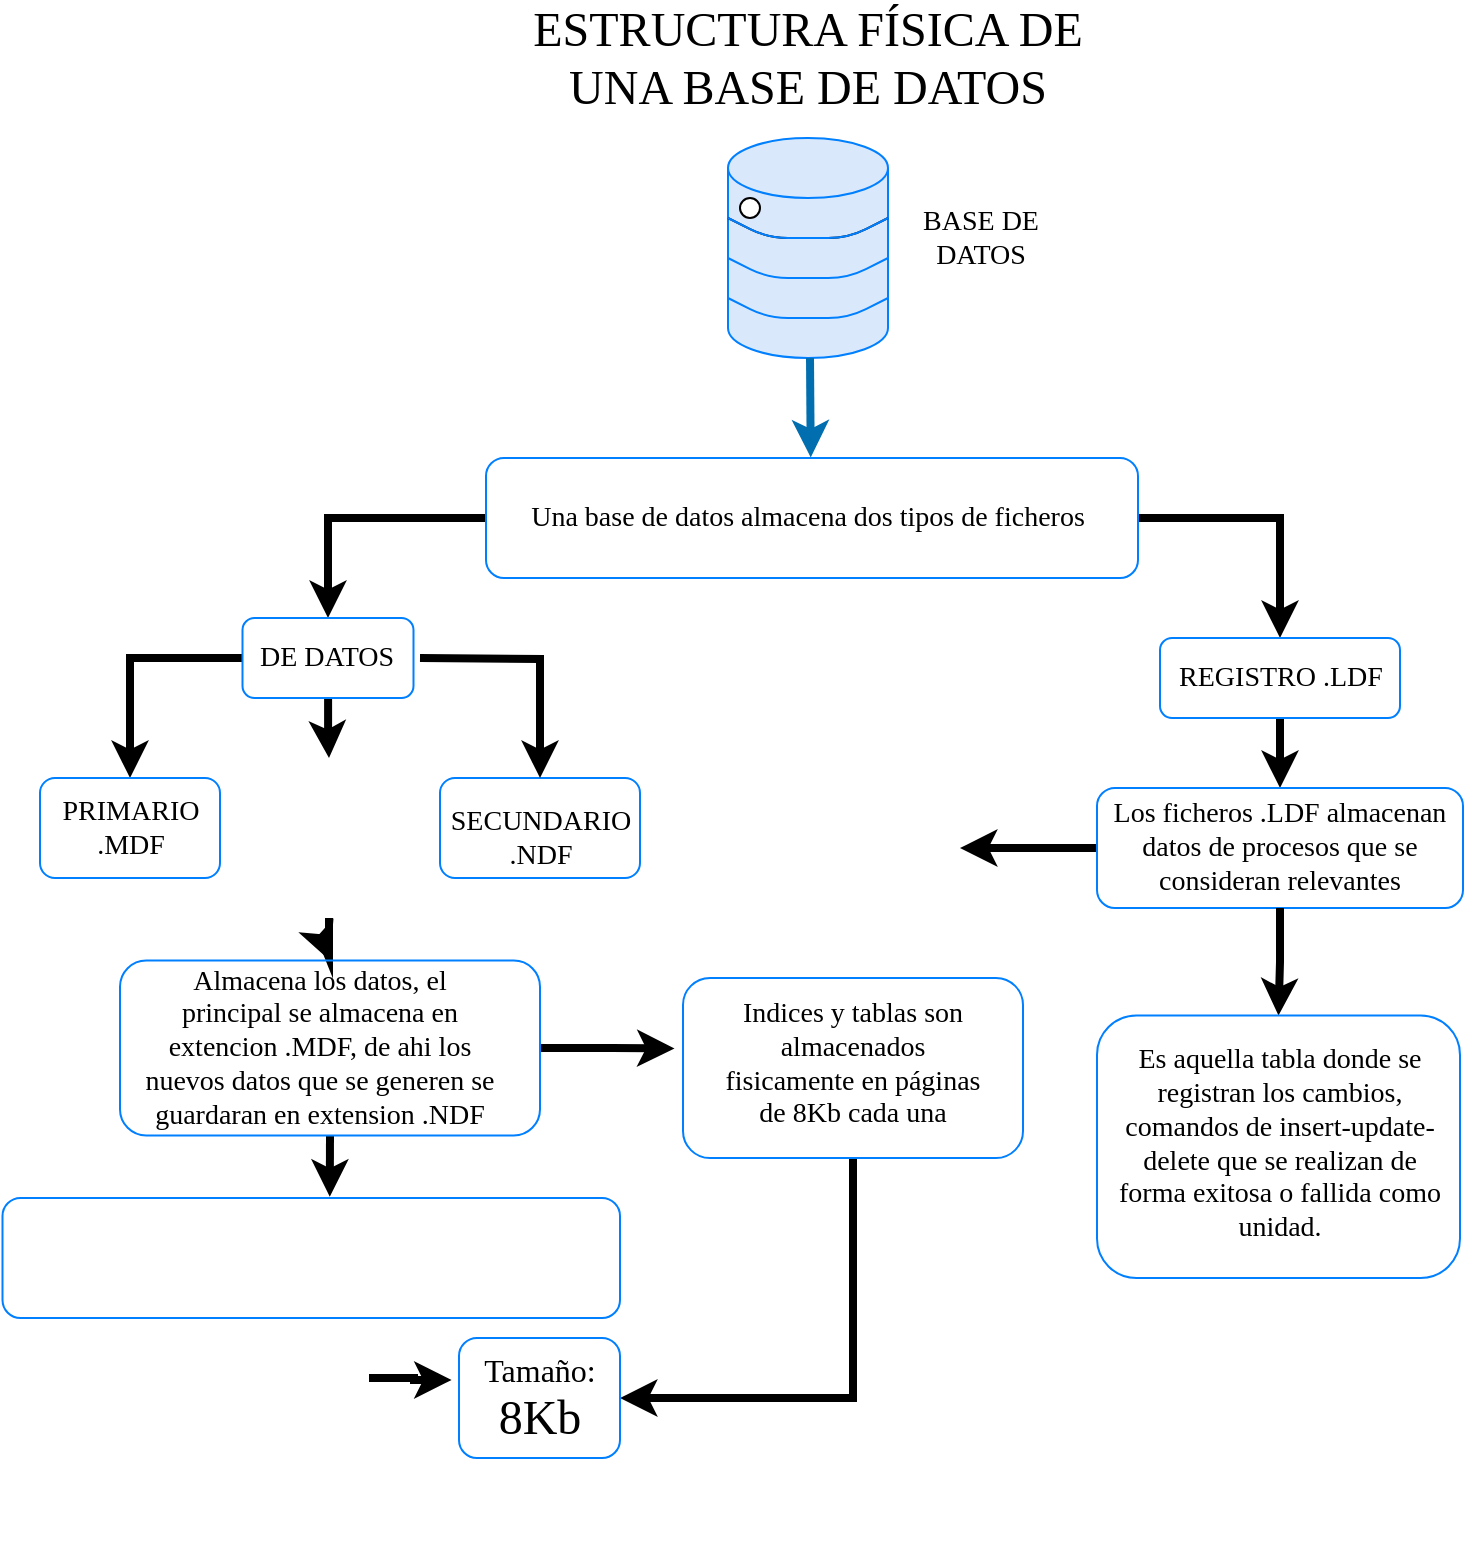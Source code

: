 <mxfile version="14.0.1" type="github">
  <diagram id="rOoj-lsWnQTx4jqpoBWh" name="Page-1">
    <mxGraphModel dx="1422" dy="791" grid="1" gridSize="10" guides="1" tooltips="1" connect="1" arrows="1" fold="1" page="1" pageScale="1" pageWidth="827" pageHeight="1169" math="0" shadow="0">
      <root>
        <mxCell id="0" />
        <mxCell id="1" parent="0" />
        <mxCell id="xhVT0JiGNL6oQLY0PpYg-1" value="" style="shape=cylinder3;whiteSpace=wrap;html=1;boundedLbl=1;backgroundOutline=1;size=15;fillColor=#dae8fc;strokeColor=#007FFF;" parent="1" vertex="1">
          <mxGeometry x="374" y="90" width="80" height="110" as="geometry" />
        </mxCell>
        <mxCell id="xhVT0JiGNL6oQLY0PpYg-3" value="" style="endArrow=none;html=1;" parent="1" edge="1">
          <mxGeometry width="50" height="50" relative="1" as="geometry">
            <mxPoint x="374" y="130" as="sourcePoint" />
            <mxPoint x="454" y="130" as="targetPoint" />
            <Array as="points">
              <mxPoint x="394" y="140" />
              <mxPoint x="434" y="140" />
            </Array>
          </mxGeometry>
        </mxCell>
        <mxCell id="xhVT0JiGNL6oQLY0PpYg-4" value="" style="endArrow=none;html=1;strokeColor=#007FFF;" parent="1" edge="1">
          <mxGeometry width="50" height="50" relative="1" as="geometry">
            <mxPoint x="374" y="130" as="sourcePoint" />
            <mxPoint x="454" y="130" as="targetPoint" />
            <Array as="points">
              <mxPoint x="394" y="140" />
              <mxPoint x="434" y="140" />
            </Array>
          </mxGeometry>
        </mxCell>
        <mxCell id="xhVT0JiGNL6oQLY0PpYg-5" value="" style="endArrow=none;html=1;strokeColor=#007FFF;" parent="1" edge="1">
          <mxGeometry width="50" height="50" relative="1" as="geometry">
            <mxPoint x="374" y="150" as="sourcePoint" />
            <mxPoint x="454" y="150" as="targetPoint" />
            <Array as="points">
              <mxPoint x="394" y="160" />
              <mxPoint x="434" y="160" />
            </Array>
          </mxGeometry>
        </mxCell>
        <mxCell id="xhVT0JiGNL6oQLY0PpYg-6" value="" style="endArrow=none;html=1;strokeColor=#007FFF;" parent="1" edge="1">
          <mxGeometry width="50" height="50" relative="1" as="geometry">
            <mxPoint x="374" y="170" as="sourcePoint" />
            <mxPoint x="454" y="170" as="targetPoint" />
            <Array as="points">
              <mxPoint x="394" y="180" />
              <mxPoint x="434" y="180" />
            </Array>
          </mxGeometry>
        </mxCell>
        <mxCell id="xhVT0JiGNL6oQLY0PpYg-7" value="&lt;font style=&quot;font-size: 24px&quot; face=&quot;Times New Roman&quot;&gt;ESTRUCTURA FÍSICA DE UNA BASE DE DATOS&lt;/font&gt;" style="text;html=1;strokeColor=none;fillColor=none;align=center;verticalAlign=middle;whiteSpace=wrap;rounded=0;" parent="1" vertex="1">
          <mxGeometry x="249" y="40" width="330" height="20" as="geometry" />
        </mxCell>
        <mxCell id="xhVT0JiGNL6oQLY0PpYg-8" value="" style="ellipse;whiteSpace=wrap;html=1;" parent="1" vertex="1">
          <mxGeometry x="380" y="120" width="10" height="10" as="geometry" />
        </mxCell>
        <mxCell id="_6XUiHeBWlwnSgTZFbbR-1" value="&lt;font style=&quot;font-size: 14px&quot; face=&quot;Times New Roman&quot;&gt;Una base de datos almacena dos tipos de ficheros&lt;/font&gt;" style="text;html=1;align=center;verticalAlign=middle;whiteSpace=wrap;rounded=0;strokeWidth=1;" vertex="1" parent="1">
          <mxGeometry x="271" y="270" width="286" height="20" as="geometry" />
        </mxCell>
        <mxCell id="_6XUiHeBWlwnSgTZFbbR-4" value="" style="endArrow=classic;html=1;jumpSize=3;strokeWidth=4;fillColor=#1ba1e2;strokeColor=#006EAF;entryX=0.495;entryY=-0.005;entryDx=0;entryDy=0;entryPerimeter=0;" edge="1" parent="1">
          <mxGeometry width="50" height="50" relative="1" as="geometry">
            <mxPoint x="415" y="200" as="sourcePoint" />
            <mxPoint x="415.37" y="249.7" as="targetPoint" />
          </mxGeometry>
        </mxCell>
        <mxCell id="_6XUiHeBWlwnSgTZFbbR-11" value="&lt;font style=&quot;font-size: 14px&quot; face=&quot;Times New Roman&quot;&gt;REGISTRO .LDF&lt;/font&gt;" style="text;html=1;align=center;verticalAlign=middle;resizable=0;points=[];autosize=1;" vertex="1" parent="1">
          <mxGeometry x="590" y="350" width="120" height="20" as="geometry" />
        </mxCell>
        <mxCell id="_6XUiHeBWlwnSgTZFbbR-43" style="edgeStyle=orthogonalEdgeStyle;rounded=0;jumpSize=3;orthogonalLoop=1;jettySize=auto;html=1;entryX=0.5;entryY=0;entryDx=0;entryDy=0;strokeWidth=4;" edge="1" parent="1" source="_6XUiHeBWlwnSgTZFbbR-12" target="_6XUiHeBWlwnSgTZFbbR-15">
          <mxGeometry relative="1" as="geometry" />
        </mxCell>
        <mxCell id="_6XUiHeBWlwnSgTZFbbR-44" style="edgeStyle=orthogonalEdgeStyle;rounded=0;jumpSize=3;orthogonalLoop=1;jettySize=auto;html=1;entryX=0.5;entryY=0;entryDx=0;entryDy=0;strokeWidth=4;" edge="1" parent="1" source="_6XUiHeBWlwnSgTZFbbR-12" target="_6XUiHeBWlwnSgTZFbbR-13">
          <mxGeometry relative="1" as="geometry" />
        </mxCell>
        <mxCell id="_6XUiHeBWlwnSgTZFbbR-12" value="" style="rounded=1;whiteSpace=wrap;html=1;strokeWidth=1;fillColor=none;strokeColor=#007FFF;" vertex="1" parent="1">
          <mxGeometry x="253" y="250" width="326" height="60" as="geometry" />
        </mxCell>
        <mxCell id="_6XUiHeBWlwnSgTZFbbR-46" style="edgeStyle=orthogonalEdgeStyle;rounded=0;jumpSize=3;orthogonalLoop=1;jettySize=auto;html=1;entryX=0.5;entryY=0;entryDx=0;entryDy=0;strokeWidth=4;" edge="1" parent="1" source="_6XUiHeBWlwnSgTZFbbR-13" target="_6XUiHeBWlwnSgTZFbbR-17">
          <mxGeometry relative="1" as="geometry" />
        </mxCell>
        <mxCell id="_6XUiHeBWlwnSgTZFbbR-47" style="edgeStyle=orthogonalEdgeStyle;rounded=0;jumpSize=3;orthogonalLoop=1;jettySize=auto;html=1;entryX=0.5;entryY=0;entryDx=0;entryDy=0;strokeWidth=4;" edge="1" parent="1" source="_6XUiHeBWlwnSgTZFbbR-13" target="_6XUiHeBWlwnSgTZFbbR-24">
          <mxGeometry relative="1" as="geometry" />
        </mxCell>
        <mxCell id="_6XUiHeBWlwnSgTZFbbR-13" value="" style="rounded=1;whiteSpace=wrap;html=1;strokeWidth=1;fillColor=none;strokeColor=#007FFF;" vertex="1" parent="1">
          <mxGeometry x="131.25" y="330" width="85.5" height="40" as="geometry" />
        </mxCell>
        <mxCell id="_6XUiHeBWlwnSgTZFbbR-14" value="" style="rounded=1;whiteSpace=wrap;html=1;strokeWidth=1;fillColor=none;strokeColor=#007FFF;" vertex="1" parent="1">
          <mxGeometry x="230" y="410" width="100" height="50" as="geometry" />
        </mxCell>
        <mxCell id="_6XUiHeBWlwnSgTZFbbR-59" style="edgeStyle=orthogonalEdgeStyle;rounded=0;jumpSize=3;orthogonalLoop=1;jettySize=auto;html=1;exitX=0.5;exitY=1;exitDx=0;exitDy=0;strokeWidth=4;entryX=0.5;entryY=0;entryDx=0;entryDy=0;" edge="1" parent="1" source="_6XUiHeBWlwnSgTZFbbR-15" target="_6XUiHeBWlwnSgTZFbbR-23">
          <mxGeometry relative="1" as="geometry">
            <mxPoint x="650" y="410" as="targetPoint" />
          </mxGeometry>
        </mxCell>
        <mxCell id="_6XUiHeBWlwnSgTZFbbR-15" value="" style="rounded=1;whiteSpace=wrap;html=1;strokeWidth=1;fillColor=none;strokeColor=#007FFF;" vertex="1" parent="1">
          <mxGeometry x="590" y="340" width="120" height="40" as="geometry" />
        </mxCell>
        <mxCell id="_6XUiHeBWlwnSgTZFbbR-45" style="edgeStyle=orthogonalEdgeStyle;rounded=0;jumpSize=3;orthogonalLoop=1;jettySize=auto;html=1;entryX=0.5;entryY=0;entryDx=0;entryDy=0;strokeWidth=4;" edge="1" parent="1" target="_6XUiHeBWlwnSgTZFbbR-14">
          <mxGeometry relative="1" as="geometry">
            <mxPoint x="220" y="350" as="sourcePoint" />
          </mxGeometry>
        </mxCell>
        <mxCell id="_6XUiHeBWlwnSgTZFbbR-16" value="&lt;font style=&quot;font-size: 14px&quot; face=&quot;Times New Roman&quot;&gt;DE DATOS&lt;/font&gt;" style="text;html=1;strokeColor=none;fillColor=none;align=center;verticalAlign=middle;whiteSpace=wrap;rounded=0;" vertex="1" parent="1">
          <mxGeometry x="137.25" y="335" width="72.75" height="30" as="geometry" />
        </mxCell>
        <mxCell id="_6XUiHeBWlwnSgTZFbbR-17" value="" style="rounded=1;whiteSpace=wrap;html=1;strokeWidth=1;fillColor=none;strokeColor=#007FFF;" vertex="1" parent="1">
          <mxGeometry x="30" y="410" width="90" height="50" as="geometry" />
        </mxCell>
        <mxCell id="_6XUiHeBWlwnSgTZFbbR-76" style="edgeStyle=orthogonalEdgeStyle;rounded=0;jumpSize=3;orthogonalLoop=1;jettySize=auto;html=1;strokeWidth=4;" edge="1" parent="1" source="_6XUiHeBWlwnSgTZFbbR-18">
          <mxGeometry relative="1" as="geometry">
            <mxPoint x="490" y="445" as="targetPoint" />
          </mxGeometry>
        </mxCell>
        <mxCell id="_6XUiHeBWlwnSgTZFbbR-18" value="" style="rounded=1;whiteSpace=wrap;html=1;strokeWidth=1;fillColor=none;strokeColor=#007FFF;" vertex="1" parent="1">
          <mxGeometry x="558.5" y="415" width="183" height="60" as="geometry" />
        </mxCell>
        <mxCell id="_6XUiHeBWlwnSgTZFbbR-19" value="&lt;font style=&quot;font-size: 14px&quot; face=&quot;Times New Roman&quot;&gt;PRIMARIO&lt;br&gt;.MDF&lt;/font&gt;" style="text;html=1;align=center;verticalAlign=middle;resizable=0;points=[];autosize=1;" vertex="1" parent="1">
          <mxGeometry x="35" y="420" width="80" height="30" as="geometry" />
        </mxCell>
        <mxCell id="_6XUiHeBWlwnSgTZFbbR-20" value="&lt;font style=&quot;font-size: 14px&quot; face=&quot;Times New Roman&quot;&gt;SECUNDARIO&lt;br&gt;.NDF&lt;/font&gt;" style="text;html=1;align=center;verticalAlign=middle;resizable=0;points=[];autosize=1;" vertex="1" parent="1">
          <mxGeometry x="225" y="425" width="110" height="30" as="geometry" />
        </mxCell>
        <mxCell id="_6XUiHeBWlwnSgTZFbbR-79" style="edgeStyle=orthogonalEdgeStyle;rounded=0;jumpSize=3;orthogonalLoop=1;jettySize=auto;html=1;entryX=0.5;entryY=0;entryDx=0;entryDy=0;strokeWidth=4;" edge="1" parent="1" source="_6XUiHeBWlwnSgTZFbbR-23" target="_6XUiHeBWlwnSgTZFbbR-78">
          <mxGeometry relative="1" as="geometry" />
        </mxCell>
        <mxCell id="_6XUiHeBWlwnSgTZFbbR-23" value="&lt;font style=&quot;font-size: 14px&quot; face=&quot;Times New Roman&quot;&gt;Los ficheros .LDF almacenan datos de procesos que se consideran relevantes&lt;/font&gt;" style="text;html=1;strokeColor=none;fillColor=none;align=center;verticalAlign=middle;whiteSpace=wrap;rounded=0;" vertex="1" parent="1">
          <mxGeometry x="565" y="415" width="170" height="60" as="geometry" />
        </mxCell>
        <mxCell id="_6XUiHeBWlwnSgTZFbbR-69" style="edgeStyle=orthogonalEdgeStyle;rounded=0;jumpSize=3;orthogonalLoop=1;jettySize=auto;html=1;entryX=0.5;entryY=0;entryDx=0;entryDy=0;strokeWidth=4;" edge="1" parent="1" source="_6XUiHeBWlwnSgTZFbbR-24" target="_6XUiHeBWlwnSgTZFbbR-31">
          <mxGeometry relative="1" as="geometry" />
        </mxCell>
        <mxCell id="_6XUiHeBWlwnSgTZFbbR-24" value="" style="shape=image;imageAspect=0;aspect=fixed;verticalLabelPosition=bottom;verticalAlign=top;strokeColor=#007FFF;strokeWidth=1;fillColor=none;image=https://png.pngtree.com/png-clipart/20190520/original/pngtree-server-cartoon-database-the-internet-file-transfer-png-image_3840417.jpg;" vertex="1" parent="1">
          <mxGeometry x="134.5" y="400" width="80" height="80" as="geometry" />
        </mxCell>
        <mxCell id="_6XUiHeBWlwnSgTZFbbR-27" value="&lt;font style=&quot;font-size: 14px&quot; face=&quot;Times New Roman&quot;&gt;Almacena los datos, el principal se almacena en extencion .MDF, de ahi los nuevos datos que se generen se guardaran en extension .NDF &lt;/font&gt;" style="text;html=1;strokeColor=none;fillColor=none;align=center;verticalAlign=middle;whiteSpace=wrap;rounded=0;" vertex="1" parent="1">
          <mxGeometry x="80" y="505" width="179.5" height="80" as="geometry" />
        </mxCell>
        <mxCell id="_6XUiHeBWlwnSgTZFbbR-64" style="edgeStyle=orthogonalEdgeStyle;rounded=0;jumpSize=3;orthogonalLoop=1;jettySize=auto;html=1;exitX=0.5;exitY=1;exitDx=0;exitDy=0;entryX=0.53;entryY=-0.011;entryDx=0;entryDy=0;entryPerimeter=0;strokeWidth=4;" edge="1" parent="1" source="_6XUiHeBWlwnSgTZFbbR-31" target="_6XUiHeBWlwnSgTZFbbR-62">
          <mxGeometry relative="1" as="geometry" />
        </mxCell>
        <mxCell id="_6XUiHeBWlwnSgTZFbbR-70" style="edgeStyle=orthogonalEdgeStyle;rounded=0;jumpSize=3;orthogonalLoop=1;jettySize=auto;html=1;exitX=1;exitY=0.5;exitDx=0;exitDy=0;entryX=-0.025;entryY=0.391;entryDx=0;entryDy=0;entryPerimeter=0;strokeWidth=4;" edge="1" parent="1" source="_6XUiHeBWlwnSgTZFbbR-31" target="_6XUiHeBWlwnSgTZFbbR-50">
          <mxGeometry relative="1" as="geometry" />
        </mxCell>
        <mxCell id="_6XUiHeBWlwnSgTZFbbR-31" value="" style="rounded=1;whiteSpace=wrap;html=1;strokeWidth=1;fillColor=none;strokeColor=#007FFF;" vertex="1" parent="1">
          <mxGeometry x="70" y="501.25" width="210" height="87.5" as="geometry" />
        </mxCell>
        <mxCell id="_6XUiHeBWlwnSgTZFbbR-32" value="" style="shape=image;verticalLabelPosition=bottom;labelBackgroundColor=#ffffff;verticalAlign=top;aspect=fixed;imageAspect=0;image=https://cdn.pixabay.com/photo/2013/07/12/14/53/paper-148963_640.png;" vertex="1" parent="1">
          <mxGeometry x="30" y="630" width="30" height="60" as="geometry" />
        </mxCell>
        <mxCell id="_6XUiHeBWlwnSgTZFbbR-33" value="" style="shape=image;verticalLabelPosition=bottom;labelBackgroundColor=#ffffff;verticalAlign=top;aspect=fixed;imageAspect=0;image=https://cdn.pixabay.com/photo/2013/07/12/14/53/paper-148963_640.png;" vertex="1" parent="1">
          <mxGeometry x="70" y="630" width="30" height="60" as="geometry" />
        </mxCell>
        <mxCell id="_6XUiHeBWlwnSgTZFbbR-34" value="" style="shape=image;verticalLabelPosition=bottom;labelBackgroundColor=#ffffff;verticalAlign=top;aspect=fixed;imageAspect=0;image=https://cdn.pixabay.com/photo/2013/07/12/14/53/paper-148963_640.png;" vertex="1" parent="1">
          <mxGeometry x="110" y="630" width="30" height="60" as="geometry" />
        </mxCell>
        <mxCell id="_6XUiHeBWlwnSgTZFbbR-73" style="edgeStyle=orthogonalEdgeStyle;rounded=0;jumpSize=3;orthogonalLoop=1;jettySize=auto;html=1;exitX=1;exitY=0.25;exitDx=0;exitDy=0;entryX=-0.046;entryY=0.35;entryDx=0;entryDy=0;entryPerimeter=0;strokeWidth=4;" edge="1" parent="1" source="_6XUiHeBWlwnSgTZFbbR-35" target="_6XUiHeBWlwnSgTZFbbR-54">
          <mxGeometry relative="1" as="geometry" />
        </mxCell>
        <mxCell id="_6XUiHeBWlwnSgTZFbbR-35" value="" style="shape=image;verticalLabelPosition=bottom;labelBackgroundColor=#ffffff;verticalAlign=top;aspect=fixed;imageAspect=0;image=https://cdn.pixabay.com/photo/2013/07/12/14/53/paper-148963_640.png;" vertex="1" parent="1">
          <mxGeometry x="134.5" y="680" width="60" height="120" as="geometry" />
        </mxCell>
        <mxCell id="_6XUiHeBWlwnSgTZFbbR-36" value="" style="shape=image;verticalLabelPosition=bottom;labelBackgroundColor=#ffffff;verticalAlign=top;aspect=fixed;imageAspect=0;image=https://cdn.pixabay.com/photo/2013/07/12/14/53/paper-148963_640.png;" vertex="1" parent="1">
          <mxGeometry x="184.5" y="630" width="30" height="60" as="geometry" />
        </mxCell>
        <mxCell id="_6XUiHeBWlwnSgTZFbbR-37" value="" style="shape=image;verticalLabelPosition=bottom;labelBackgroundColor=#ffffff;verticalAlign=top;aspect=fixed;imageAspect=0;image=https://cdn.pixabay.com/photo/2013/07/12/14/53/paper-148963_640.png;" vertex="1" parent="1">
          <mxGeometry x="224" y="630" width="30" height="60" as="geometry" />
        </mxCell>
        <mxCell id="_6XUiHeBWlwnSgTZFbbR-39" value="" style="shape=image;verticalLabelPosition=bottom;labelBackgroundColor=#ffffff;verticalAlign=top;aspect=fixed;imageAspect=0;image=https://cdn.pixabay.com/photo/2013/07/12/14/53/paper-148963_640.png;" vertex="1" parent="1">
          <mxGeometry x="265" y="630" width="30" height="60" as="geometry" />
        </mxCell>
        <mxCell id="_6XUiHeBWlwnSgTZFbbR-40" value="&lt;font face=&quot;Times New Roman&quot;&gt;&lt;font size=&quot;3&quot;&gt;Tamaño: &lt;/font&gt;&lt;/font&gt;&lt;font style=&quot;font-size: 24px&quot; face=&quot;Times New Roman&quot;&gt;8Kb&lt;/font&gt;" style="text;html=1;strokeColor=none;fillColor=none;align=center;verticalAlign=middle;whiteSpace=wrap;rounded=0;" vertex="1" parent="1">
          <mxGeometry x="259.5" y="710" width="40" height="20" as="geometry" />
        </mxCell>
        <mxCell id="_6XUiHeBWlwnSgTZFbbR-42" value="&lt;font style=&quot;font-size: 14px&quot; face=&quot;Times New Roman&quot;&gt;Indices y tablas son almacenados fisicamente en páginas de 8Kb cada una&lt;/font&gt;" style="text;html=1;strokeColor=none;fillColor=none;align=center;verticalAlign=middle;whiteSpace=wrap;rounded=0;" vertex="1" parent="1">
          <mxGeometry x="370" y="510" width="133" height="85" as="geometry" />
        </mxCell>
        <mxCell id="_6XUiHeBWlwnSgTZFbbR-56" style="edgeStyle=orthogonalEdgeStyle;rounded=0;jumpSize=3;orthogonalLoop=1;jettySize=auto;html=1;entryX=1;entryY=0.5;entryDx=0;entryDy=0;strokeWidth=4;exitX=0.5;exitY=1;exitDx=0;exitDy=0;" edge="1" parent="1" source="_6XUiHeBWlwnSgTZFbbR-50" target="_6XUiHeBWlwnSgTZFbbR-54">
          <mxGeometry relative="1" as="geometry" />
        </mxCell>
        <mxCell id="_6XUiHeBWlwnSgTZFbbR-50" value="" style="rounded=1;whiteSpace=wrap;html=1;strokeWidth=1;fillColor=none;strokeColor=#007FFF;" vertex="1" parent="1">
          <mxGeometry x="351.5" y="510" width="170" height="90" as="geometry" />
        </mxCell>
        <mxCell id="_6XUiHeBWlwnSgTZFbbR-54" value="" style="rounded=1;whiteSpace=wrap;html=1;strokeWidth=1;fillColor=none;strokeColor=#007FFF;" vertex="1" parent="1">
          <mxGeometry x="239.5" y="690" width="80.5" height="60" as="geometry" />
        </mxCell>
        <mxCell id="_6XUiHeBWlwnSgTZFbbR-62" value="" style="rounded=1;whiteSpace=wrap;html=1;strokeColor=#007FFF;strokeWidth=1;fillColor=none;" vertex="1" parent="1">
          <mxGeometry x="11.25" y="620" width="308.75" height="60" as="geometry" />
        </mxCell>
        <mxCell id="_6XUiHeBWlwnSgTZFbbR-68" value="&lt;font style=&quot;font-size: 14px&quot; face=&quot;Times New Roman&quot;&gt;BASE DE&lt;br&gt;DATOS&lt;/font&gt;" style="text;html=1;align=center;verticalAlign=middle;resizable=0;points=[];autosize=1;" vertex="1" parent="1">
          <mxGeometry x="465" y="125" width="70" height="30" as="geometry" />
        </mxCell>
        <mxCell id="_6XUiHeBWlwnSgTZFbbR-71" value="" style="shape=image;imageAspect=0;aspect=fixed;verticalLabelPosition=bottom;verticalAlign=top;strokeColor=#007FFF;strokeWidth=1;fillColor=none;image=https://image.flaticon.com/icons/png/512/28/28811.png;" vertex="1" parent="1">
          <mxGeometry x="413.5" y="407" width="66" height="66" as="geometry" />
        </mxCell>
        <mxCell id="_6XUiHeBWlwnSgTZFbbR-77" value="&lt;font style=&quot;font-size: 14px&quot; face=&quot;Times New Roman&quot;&gt;Es aquella tabla donde se registran los cambios, &lt;/font&gt;&lt;font style=&quot;font-size: 14px&quot; face=&quot;Times New Roman&quot;&gt;&lt;br&gt;comandos de insert-update-delete que se realizan de forma exitosa o fallida como unidad.&lt;/font&gt;" style="text;html=1;strokeColor=none;fillColor=none;align=center;verticalAlign=middle;whiteSpace=wrap;rounded=0;" vertex="1" parent="1">
          <mxGeometry x="565" y="510" width="170" height="165" as="geometry" />
        </mxCell>
        <mxCell id="_6XUiHeBWlwnSgTZFbbR-78" value="" style="rounded=1;whiteSpace=wrap;html=1;strokeColor=#007FFF;strokeWidth=1;fillColor=none;" vertex="1" parent="1">
          <mxGeometry x="558.5" y="528.75" width="181.5" height="131.25" as="geometry" />
        </mxCell>
      </root>
    </mxGraphModel>
  </diagram>
</mxfile>
